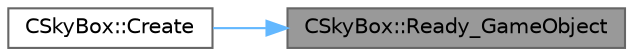 digraph "CSkyBox::Ready_GameObject"
{
 // LATEX_PDF_SIZE
  bgcolor="transparent";
  edge [fontname=Helvetica,fontsize=10,labelfontname=Helvetica,labelfontsize=10];
  node [fontname=Helvetica,fontsize=10,shape=box,height=0.2,width=0.4];
  rankdir="RL";
  Node1 [id="Node000001",label="CSkyBox::Ready_GameObject",height=0.2,width=0.4,color="gray40", fillcolor="grey60", style="filled", fontcolor="black",tooltip=" "];
  Node1 -> Node2 [id="edge1_Node000001_Node000002",dir="back",color="steelblue1",style="solid",tooltip=" "];
  Node2 [id="Node000002",label="CSkyBox::Create",height=0.2,width=0.4,color="grey40", fillcolor="white", style="filled",URL="$class_c_sky_box.html#a67b6db8ec17645ee78d49c50a0e75239",tooltip=" "];
}
